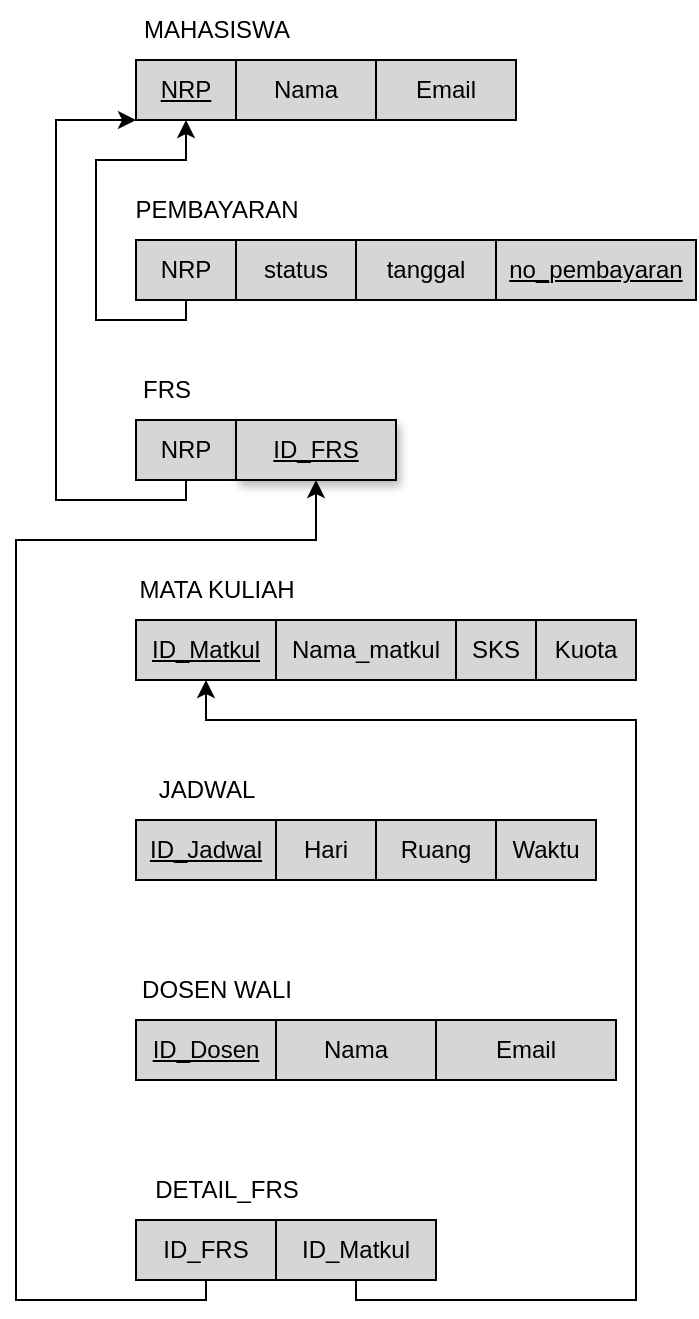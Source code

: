<mxfile version="26.1.1">
  <diagram name="Page-1" id="-gMyT_9EoYBVRVNhwvhB">
    <mxGraphModel dx="309580" dy="309995" grid="1" gridSize="1" guides="1" tooltips="1" connect="1" arrows="1" fold="1" page="1" pageScale="1" pageWidth="850" pageHeight="1100" math="0" shadow="0">
      <root>
        <mxCell id="0" />
        <mxCell id="1" parent="0" />
        <mxCell id="tmo_uA_r9gK2cHat2s6H-12" edge="1" parent="1" source="tmo_uA_r9gK2cHat2s6H-1" target="tmo_uA_r9gK2cHat2s6H-10" />
        <mxCell id="tmo_uA_r9gK2cHat2s6H-13" edge="1" parent="1" source="tmo_uA_r9gK2cHat2s6H-10" target="tmo_uA_r9gK2cHat2s6H-7" />
        <mxCell id="tmo_uA_r9gK2cHat2s6H-14" edge="1" parent="1" source="tmo_uA_r9gK2cHat2s6H-4" target="tmo_uA_r9gK2cHat2s6H-11" />
        <mxCell id="tmo_uA_r9gK2cHat2s6H-15" edge="1" parent="1" source="tmo_uA_r9gK2cHat2s6H-11" target="tmo_uA_r9gK2cHat2s6H-1" />
        <mxCell id="tmo_uA_r9gK2cHat2s6H-16" value="&lt;u&gt;NRP&lt;/u&gt;" style="rounded=0;whiteSpace=wrap;html=1;fillColor=#D6D6D6;" vertex="1" parent="1">
          <mxGeometry x="-4130" y="-5430" width="50" height="30" as="geometry" />
        </mxCell>
        <mxCell id="tmo_uA_r9gK2cHat2s6H-19" value="Nama" style="rounded=0;whiteSpace=wrap;html=1;fillColor=#D6D6D6;" vertex="1" parent="1">
          <mxGeometry x="-4080" y="-5430" width="70" height="30" as="geometry" />
        </mxCell>
        <mxCell id="tmo_uA_r9gK2cHat2s6H-20" value="Email" style="rounded=0;whiteSpace=wrap;html=1;fillColor=#D6D6D6;" vertex="1" parent="1">
          <mxGeometry x="-4010" y="-5430" width="70" height="30" as="geometry" />
        </mxCell>
        <mxCell id="tmo_uA_r9gK2cHat2s6H-21" value="MAHASISWA" style="text;html=1;align=center;verticalAlign=middle;resizable=0;points=[];autosize=1;strokeColor=none;fillColor=none;" vertex="1" parent="1">
          <mxGeometry x="-4140" y="-5460" width="100" height="30" as="geometry" />
        </mxCell>
        <mxCell id="tmo_uA_r9gK2cHat2s6H-22" value="&lt;u&gt;ID_Dosen&lt;/u&gt;" style="rounded=0;whiteSpace=wrap;html=1;fillColor=#D6D6D6;" vertex="1" parent="1">
          <mxGeometry x="-4130" y="-4950" width="70" height="30" as="geometry" />
        </mxCell>
        <mxCell id="tmo_uA_r9gK2cHat2s6H-23" value="Nama" style="rounded=0;whiteSpace=wrap;html=1;fillColor=#D6D6D6;" vertex="1" parent="1">
          <mxGeometry x="-4060" y="-4950" width="80" height="30" as="geometry" />
        </mxCell>
        <mxCell id="tmo_uA_r9gK2cHat2s6H-24" value="Email" style="rounded=0;whiteSpace=wrap;html=1;fillColor=#D6D6D6;" vertex="1" parent="1">
          <mxGeometry x="-3980" y="-4950" width="90" height="30" as="geometry" />
        </mxCell>
        <mxCell id="tmo_uA_r9gK2cHat2s6H-25" value="DOSEN WALI" style="text;html=1;align=center;verticalAlign=middle;resizable=0;points=[];autosize=1;strokeColor=none;fillColor=none;" vertex="1" parent="1">
          <mxGeometry x="-4140" y="-4980" width="100" height="30" as="geometry" />
        </mxCell>
        <mxCell id="tmo_uA_r9gK2cHat2s6H-52" style="edgeStyle=orthogonalEdgeStyle;rounded=0;orthogonalLoop=1;jettySize=auto;html=1;entryX=0;entryY=1;entryDx=0;entryDy=0;" edge="1" parent="1" source="tmo_uA_r9gK2cHat2s6H-27" target="tmo_uA_r9gK2cHat2s6H-16">
          <mxGeometry relative="1" as="geometry">
            <Array as="points">
              <mxPoint x="-4105" y="-5210" />
              <mxPoint x="-4170" y="-5210" />
              <mxPoint x="-4170" y="-5400" />
            </Array>
          </mxGeometry>
        </mxCell>
        <mxCell id="tmo_uA_r9gK2cHat2s6H-27" value="NRP" style="rounded=0;whiteSpace=wrap;html=1;fillColor=#D6D6D6;" vertex="1" parent="1">
          <mxGeometry x="-4130" y="-5250" width="50" height="30" as="geometry" />
        </mxCell>
        <mxCell id="tmo_uA_r9gK2cHat2s6H-28" value="&lt;u&gt;ID_FRS&lt;/u&gt;" style="rounded=0;whiteSpace=wrap;html=1;shadow=1;fillColor=#D6D6D6;" vertex="1" parent="1">
          <mxGeometry x="-4080" y="-5250" width="80" height="30" as="geometry" />
        </mxCell>
        <mxCell id="tmo_uA_r9gK2cHat2s6H-30" value="FRS" style="text;html=1;align=center;verticalAlign=middle;resizable=0;points=[];autosize=1;strokeColor=none;fillColor=none;" vertex="1" parent="1">
          <mxGeometry x="-4140" y="-5280" width="50" height="30" as="geometry" />
        </mxCell>
        <mxCell id="tmo_uA_r9gK2cHat2s6H-47" style="edgeStyle=orthogonalEdgeStyle;rounded=0;orthogonalLoop=1;jettySize=auto;html=1;exitX=0.5;exitY=1;exitDx=0;exitDy=0;entryX=0.5;entryY=1;entryDx=0;entryDy=0;" edge="1" parent="1" source="tmo_uA_r9gK2cHat2s6H-31" target="tmo_uA_r9gK2cHat2s6H-16">
          <mxGeometry relative="1" as="geometry">
            <Array as="points">
              <mxPoint x="-4105" y="-5300" />
              <mxPoint x="-4150" y="-5300" />
              <mxPoint x="-4150" y="-5380" />
              <mxPoint x="-4105" y="-5380" />
            </Array>
          </mxGeometry>
        </mxCell>
        <mxCell id="tmo_uA_r9gK2cHat2s6H-31" value="NRP" style="rounded=0;whiteSpace=wrap;html=1;fillColor=#D6D6D6;" vertex="1" parent="1">
          <mxGeometry x="-4130" y="-5340" width="50" height="30" as="geometry" />
        </mxCell>
        <mxCell id="tmo_uA_r9gK2cHat2s6H-32" value="status" style="rounded=0;whiteSpace=wrap;html=1;fillColor=#D6D6D6;" vertex="1" parent="1">
          <mxGeometry x="-4080" y="-5340" width="60" height="30" as="geometry" />
        </mxCell>
        <mxCell id="tmo_uA_r9gK2cHat2s6H-33" value="tanggal" style="rounded=0;whiteSpace=wrap;html=1;fillColor=#D6D6D6;" vertex="1" parent="1">
          <mxGeometry x="-4020" y="-5340" width="70" height="30" as="geometry" />
        </mxCell>
        <mxCell id="tmo_uA_r9gK2cHat2s6H-34" value="PEMBAYARAN" style="text;html=1;align=center;verticalAlign=middle;resizable=0;points=[];autosize=1;strokeColor=none;fillColor=none;" vertex="1" parent="1">
          <mxGeometry x="-4145" y="-5370" width="110" height="30" as="geometry" />
        </mxCell>
        <mxCell id="tmo_uA_r9gK2cHat2s6H-35" value="&lt;u&gt;ID_Matkul&lt;/u&gt;" style="rounded=0;whiteSpace=wrap;html=1;fillColor=#D6D6D6;" vertex="1" parent="1">
          <mxGeometry x="-4130" y="-5150" width="70" height="30" as="geometry" />
        </mxCell>
        <mxCell id="tmo_uA_r9gK2cHat2s6H-36" value="SKS" style="rounded=0;whiteSpace=wrap;html=1;fillColor=#D6D6D6;" vertex="1" parent="1">
          <mxGeometry x="-3970" y="-5150" width="40" height="30" as="geometry" />
        </mxCell>
        <mxCell id="tmo_uA_r9gK2cHat2s6H-37" value="Nama_matkul" style="rounded=0;whiteSpace=wrap;html=1;fillColor=#D6D6D6;" vertex="1" parent="1">
          <mxGeometry x="-4060" y="-5150" width="90" height="30" as="geometry" />
        </mxCell>
        <mxCell id="tmo_uA_r9gK2cHat2s6H-38" value="MATA KULIAH" style="text;html=1;align=center;verticalAlign=middle;resizable=0;points=[];autosize=1;strokeColor=none;fillColor=none;" vertex="1" parent="1">
          <mxGeometry x="-4140" y="-5180" width="100" height="30" as="geometry" />
        </mxCell>
        <mxCell id="tmo_uA_r9gK2cHat2s6H-39" value="&lt;u&gt;no_pembayaran&lt;/u&gt;" style="rounded=0;whiteSpace=wrap;html=1;fillColor=#D6D6D6;" vertex="1" parent="1">
          <mxGeometry x="-3950" y="-5340" width="100" height="30" as="geometry" />
        </mxCell>
        <mxCell id="tmo_uA_r9gK2cHat2s6H-41" value="Kuota" style="rounded=0;whiteSpace=wrap;html=1;fillColor=#D6D6D6;" vertex="1" parent="1">
          <mxGeometry x="-3930" y="-5150" width="50" height="30" as="geometry" />
        </mxCell>
        <mxCell id="tmo_uA_r9gK2cHat2s6H-42" value="&lt;u&gt;ID_Jadwal&lt;/u&gt;" style="rounded=0;whiteSpace=wrap;html=1;fillColor=#D6D6D6;" vertex="1" parent="1">
          <mxGeometry x="-4130" y="-5050" width="70" height="30" as="geometry" />
        </mxCell>
        <mxCell id="tmo_uA_r9gK2cHat2s6H-43" value="Ruang" style="rounded=0;whiteSpace=wrap;html=1;fillColor=#D6D6D6;" vertex="1" parent="1">
          <mxGeometry x="-4010" y="-5050" width="60" height="30" as="geometry" />
        </mxCell>
        <mxCell id="tmo_uA_r9gK2cHat2s6H-44" value="Hari" style="rounded=0;whiteSpace=wrap;html=1;fillColor=#D6D6D6;" vertex="1" parent="1">
          <mxGeometry x="-4060" y="-5050" width="50" height="30" as="geometry" />
        </mxCell>
        <mxCell id="tmo_uA_r9gK2cHat2s6H-45" value="JADWAL" style="text;html=1;align=center;verticalAlign=middle;resizable=0;points=[];autosize=1;strokeColor=none;fillColor=none;" vertex="1" parent="1">
          <mxGeometry x="-4130" y="-5080" width="70" height="30" as="geometry" />
        </mxCell>
        <mxCell id="tmo_uA_r9gK2cHat2s6H-46" value="Waktu" style="rounded=0;whiteSpace=wrap;html=1;fillColor=#D6D6D6;" vertex="1" parent="1">
          <mxGeometry x="-3950" y="-5050" width="50" height="30" as="geometry" />
        </mxCell>
        <mxCell id="tmo_uA_r9gK2cHat2s6H-57" style="edgeStyle=orthogonalEdgeStyle;rounded=0;orthogonalLoop=1;jettySize=auto;html=1;entryX=0.5;entryY=1;entryDx=0;entryDy=0;" edge="1" parent="1" source="tmo_uA_r9gK2cHat2s6H-53" target="tmo_uA_r9gK2cHat2s6H-28">
          <mxGeometry relative="1" as="geometry">
            <Array as="points">
              <mxPoint x="-4095" y="-4810" />
              <mxPoint x="-4190" y="-4810" />
              <mxPoint x="-4190" y="-5190" />
              <mxPoint x="-4040" y="-5190" />
            </Array>
          </mxGeometry>
        </mxCell>
        <mxCell id="tmo_uA_r9gK2cHat2s6H-53" value="ID_FRS" style="rounded=0;whiteSpace=wrap;html=1;fillColor=#D6D6D6;" vertex="1" parent="1">
          <mxGeometry x="-4130" y="-4850" width="70" height="30" as="geometry" />
        </mxCell>
        <mxCell id="tmo_uA_r9gK2cHat2s6H-58" style="edgeStyle=orthogonalEdgeStyle;rounded=0;orthogonalLoop=1;jettySize=auto;html=1;entryX=0.5;entryY=1;entryDx=0;entryDy=0;" edge="1" parent="1" source="tmo_uA_r9gK2cHat2s6H-54" target="tmo_uA_r9gK2cHat2s6H-35">
          <mxGeometry relative="1" as="geometry">
            <Array as="points">
              <mxPoint x="-4020" y="-4810" />
              <mxPoint x="-3880" y="-4810" />
              <mxPoint x="-3880" y="-5100" />
              <mxPoint x="-4095" y="-5100" />
            </Array>
          </mxGeometry>
        </mxCell>
        <mxCell id="tmo_uA_r9gK2cHat2s6H-54" value="ID_Matkul" style="rounded=0;whiteSpace=wrap;html=1;fillColor=#D6D6D6;" vertex="1" parent="1">
          <mxGeometry x="-4060" y="-4850" width="80" height="30" as="geometry" />
        </mxCell>
        <mxCell id="tmo_uA_r9gK2cHat2s6H-56" value="DETAIL_FRS" style="text;html=1;align=center;verticalAlign=middle;resizable=0;points=[];autosize=1;strokeColor=none;fillColor=none;" vertex="1" parent="1">
          <mxGeometry x="-4135" y="-4880" width="100" height="30" as="geometry" />
        </mxCell>
      </root>
    </mxGraphModel>
  </diagram>
</mxfile>
